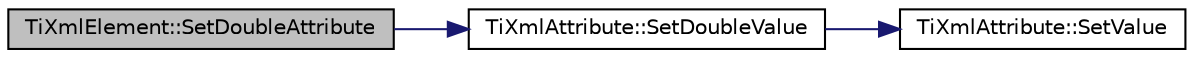 digraph G
{
  edge [fontname="Helvetica",fontsize="10",labelfontname="Helvetica",labelfontsize="10"];
  node [fontname="Helvetica",fontsize="10",shape=record];
  rankdir="LR";
  Node1 [label="TiXmlElement::SetDoubleAttribute",height=0.2,width=0.4,color="black", fillcolor="grey75", style="filled" fontcolor="black"];
  Node1 -> Node2 [color="midnightblue",fontsize="10",style="solid",fontname="Helvetica"];
  Node2 [label="TiXmlAttribute::SetDoubleValue",height=0.2,width=0.4,color="black", fillcolor="white", style="filled",URL="$class_ti_xml_attribute.html#a0316da31373496c4368ad549bf711394",tooltip="Set the value from a double."];
  Node2 -> Node3 [color="midnightblue",fontsize="10",style="solid",fontname="Helvetica"];
  Node3 [label="TiXmlAttribute::SetValue",height=0.2,width=0.4,color="black", fillcolor="white", style="filled",URL="$class_ti_xml_attribute.html#a2dae44178f668b3cb48101be4f2236a0"];
}

